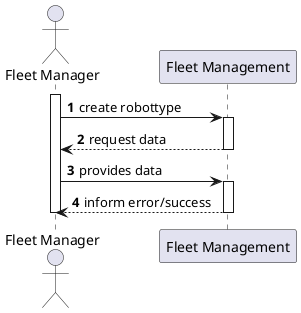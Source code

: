 @startuml
autonumber

actor "Fleet Manager" as usr

participant "Fleet Management" as mng

activate usr
    usr -> mng : create robottype
    activate mng
        mng --> usr : request data
    deactivate mng

    usr -> mng : provides data
    activate mng
        mng --> usr : inform error/success
    deactivate mng
deactivate usr

@enduml
